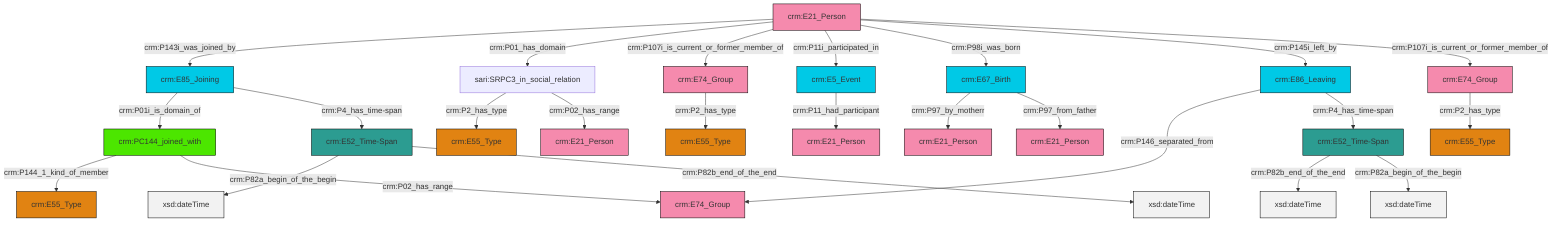 graph TD
classDef Literal fill:#f2f2f2,stroke:#000000;
classDef CRM_Entity fill:#FFFFFF,stroke:#000000;
classDef Temporal_Entity fill:#00C9E6, stroke:#000000;
classDef Type fill:#E18312, stroke:#000000;
classDef Time-Span fill:#2C9C91, stroke:#000000;
classDef Appellation fill:#FFEB7F, stroke:#000000;
classDef Place fill:#008836, stroke:#000000;
classDef Persistent_Item fill:#B266B2, stroke:#000000;
classDef Conceptual_Object fill:#FFD700, stroke:#000000;
classDef Physical_Thing fill:#D2B48C, stroke:#000000;
classDef Actor fill:#f58aad, stroke:#000000;
classDef PC_Classes fill:#4ce600, stroke:#000000;
classDef Multi fill:#cccccc,stroke:#000000;

0["crm:PC144_joined_with"]:::PC_Classes -->|crm:P144_1_kind_of_member| 1["crm:E55_Type"]:::Type
4["crm:E67_Birth"]:::Temporal_Entity -->|crm:P97_by_motherr| 5["crm:E21_Person"]:::Actor
7["crm:E21_Person"]:::Actor -->|crm:P143i_was_joined_by| 8["crm:E85_Joining"]:::Temporal_Entity
7["crm:E21_Person"]:::Actor -->|crm:P01_has_domain| 9["sari:SRPC3_in_social_relation"]:::Default
7["crm:E21_Person"]:::Actor -->|crm:P107i_is_current_or_former_member_of| 10["crm:E74_Group"]:::Actor
8["crm:E85_Joining"]:::Temporal_Entity -->|crm:P01i_is_domain_of| 0["crm:PC144_joined_with"]:::PC_Classes
15["crm:E86_Leaving"]:::Temporal_Entity -->|crm:P146_separated_from| 16["crm:E74_Group"]:::Actor
15["crm:E86_Leaving"]:::Temporal_Entity -->|crm:P4_has_time-span| 22["crm:E52_Time-Span"]:::Time-Span
0["crm:PC144_joined_with"]:::PC_Classes -->|crm:P02_has_range| 16["crm:E74_Group"]:::Actor
8["crm:E85_Joining"]:::Temporal_Entity -->|crm:P4_has_time-span| 24["crm:E52_Time-Span"]:::Time-Span
9["sari:SRPC3_in_social_relation"]:::Default -->|crm:P2_has_type| 2["crm:E55_Type"]:::Type
7["crm:E21_Person"]:::Actor -->|crm:P11i_participated_in| 28["crm:E5_Event"]:::Temporal_Entity
30["crm:E74_Group"]:::Actor -->|crm:P2_has_type| 18["crm:E55_Type"]:::Type
22["crm:E52_Time-Span"]:::Time-Span -->|crm:P82b_end_of_the_end| 31[xsd:dateTime]:::Literal
24["crm:E52_Time-Span"]:::Time-Span -->|crm:P82a_begin_of_the_begin| 34[xsd:dateTime]:::Literal
24["crm:E52_Time-Span"]:::Time-Span -->|crm:P82b_end_of_the_end| 35[xsd:dateTime]:::Literal
7["crm:E21_Person"]:::Actor -->|crm:P98i_was_born| 4["crm:E67_Birth"]:::Temporal_Entity
28["crm:E5_Event"]:::Temporal_Entity -->|crm:P11_had_participant| 37["crm:E21_Person"]:::Actor
9["sari:SRPC3_in_social_relation"]:::Default -->|crm:P02_has_range| 12["crm:E21_Person"]:::Actor
7["crm:E21_Person"]:::Actor -->|crm:P145i_left_by| 15["crm:E86_Leaving"]:::Temporal_Entity
22["crm:E52_Time-Span"]:::Time-Span -->|crm:P82a_begin_of_the_begin| 42[xsd:dateTime]:::Literal
10["crm:E74_Group"]:::Actor -->|crm:P2_has_type| 20["crm:E55_Type"]:::Type
7["crm:E21_Person"]:::Actor -->|crm:P107i_is_current_or_former_member_of| 30["crm:E74_Group"]:::Actor
4["crm:E67_Birth"]:::Temporal_Entity -->|crm:P97_from_father| 32["crm:E21_Person"]:::Actor